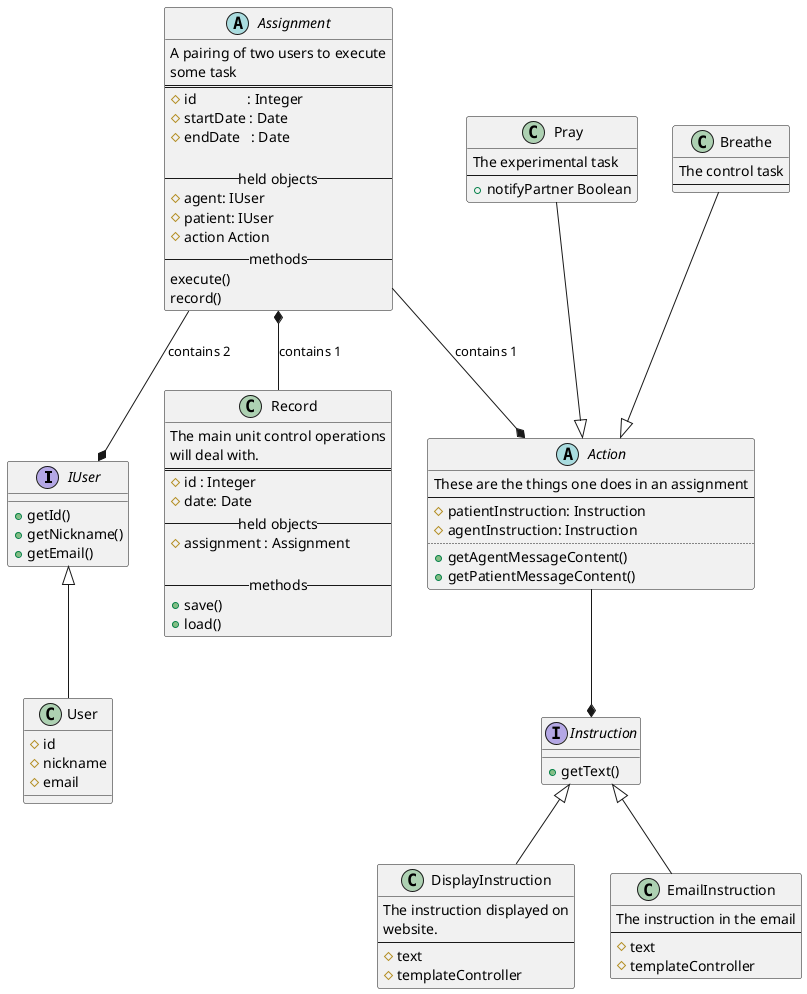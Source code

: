 @startuml

interface IUser{
    +getId()
    +getNickname()
    +getEmail()
}
IUser <|-- User
class User {
#id
#nickname
#email
}



abstract class Action{
    These are the things one does in an assignment
    ---
    #patientInstruction: Instruction
    #agentInstruction: Instruction
    ....
    +getAgentMessageContent()
    +getPatientMessageContent()
}
class Pray{
    The experimental task
    ----
    +notifyPartner Boolean
}

class Breathe{
    The control task
    ----
}

interface Instruction{
    +getText()
}

class DisplayInstruction{
The instruction displayed on
website.
----
#text
#templateController
}

class EmailInstruction{
The instruction in the email
----
#text
#templateController
}
Instruction <|-- EmailInstruction
Instruction <|-- DisplayInstruction



abstract class Assignment{
A pairing of two users to execute
some task
====
#id              : Integer
#startDate : Date
#endDate   : Date

-- held objects --
#agent: IUser
#patient: IUser
#action Action
-- methods --
execute()
record()
}

class Record{
The main unit control operations
will deal with.
====
#id : Integer
#date: Date
-- held objects --
#assignment : Assignment

-- methods --
+save()
+load()
}

Record -up-* Assignment : contains 1

Pray --|> Action
Breathe --|> Action
Action --* Instruction

Assignment --* Action : contains 1
Assignment --* IUser : contains 2


@enduml